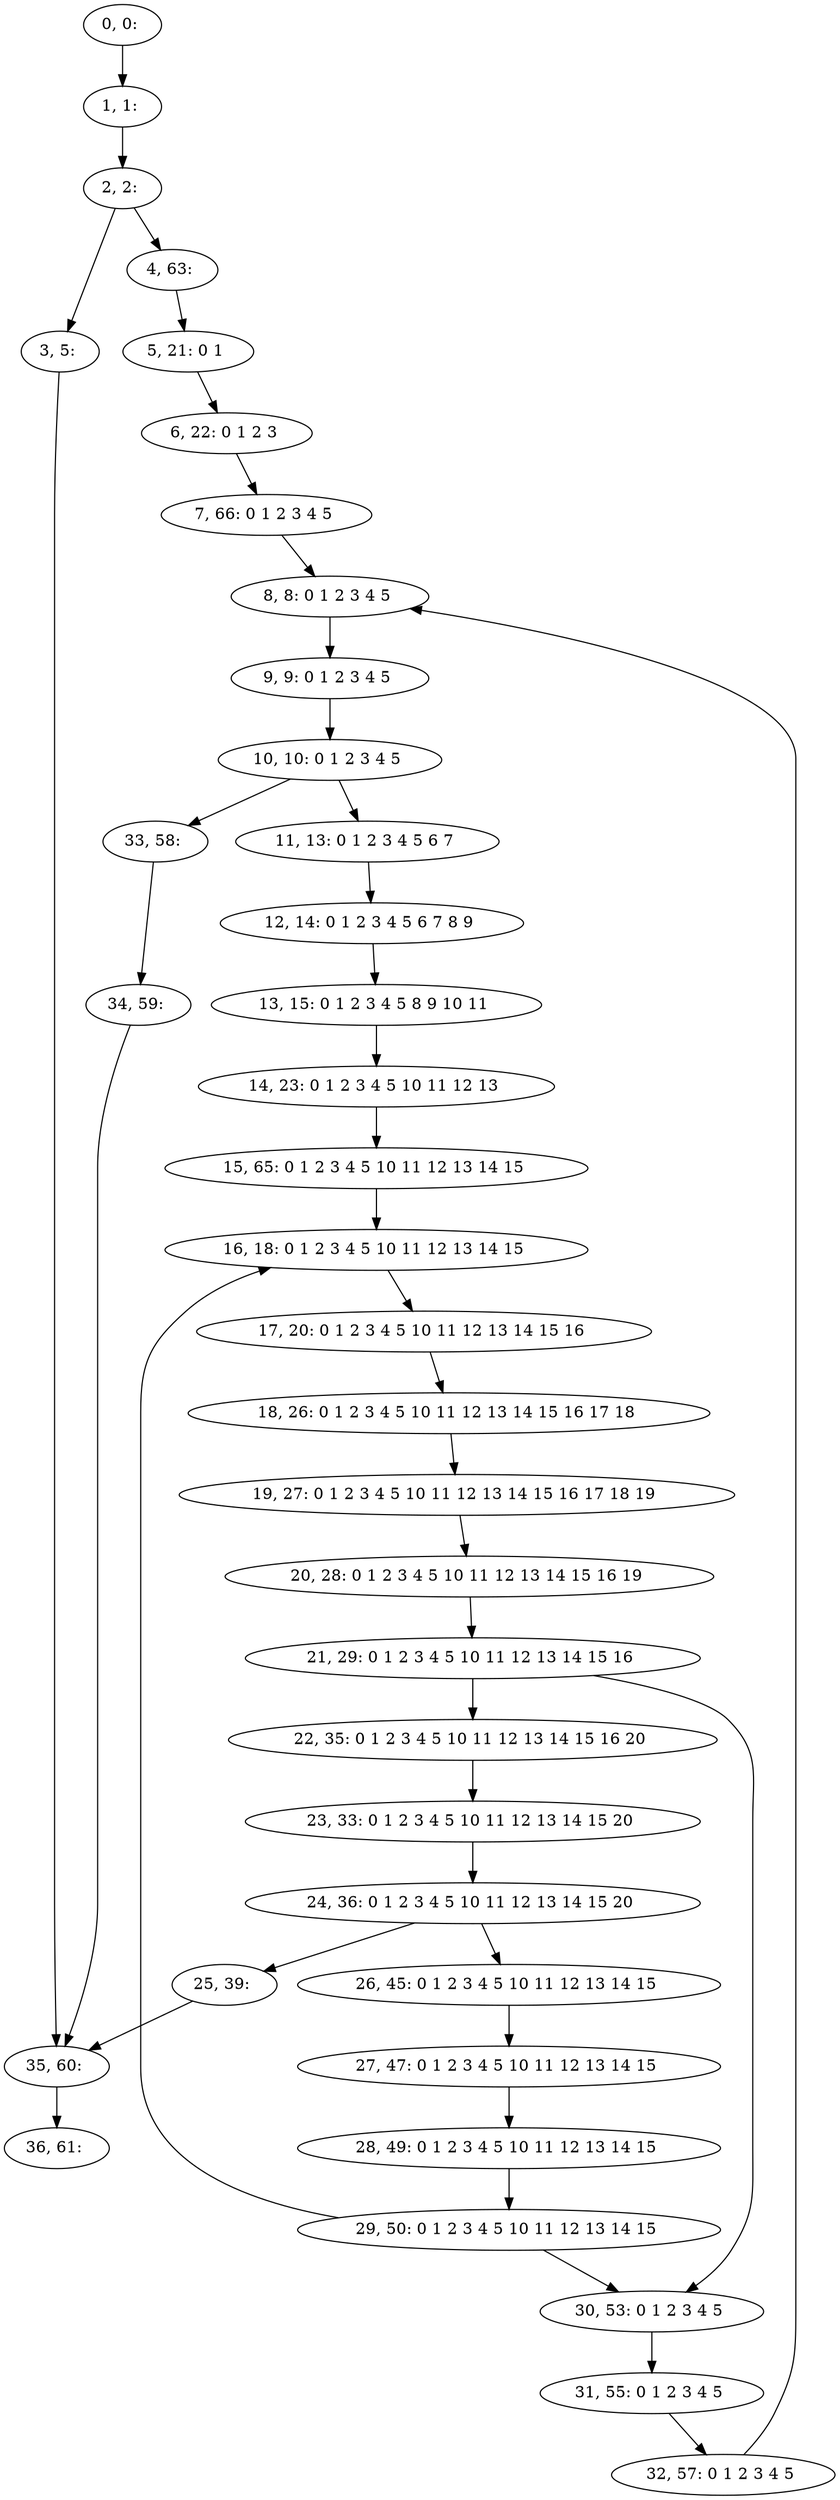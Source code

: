 digraph G {
0[label="0, 0: "];
1[label="1, 1: "];
2[label="2, 2: "];
3[label="3, 5: "];
4[label="4, 63: "];
5[label="5, 21: 0 1 "];
6[label="6, 22: 0 1 2 3 "];
7[label="7, 66: 0 1 2 3 4 5 "];
8[label="8, 8: 0 1 2 3 4 5 "];
9[label="9, 9: 0 1 2 3 4 5 "];
10[label="10, 10: 0 1 2 3 4 5 "];
11[label="11, 13: 0 1 2 3 4 5 6 7 "];
12[label="12, 14: 0 1 2 3 4 5 6 7 8 9 "];
13[label="13, 15: 0 1 2 3 4 5 8 9 10 11 "];
14[label="14, 23: 0 1 2 3 4 5 10 11 12 13 "];
15[label="15, 65: 0 1 2 3 4 5 10 11 12 13 14 15 "];
16[label="16, 18: 0 1 2 3 4 5 10 11 12 13 14 15 "];
17[label="17, 20: 0 1 2 3 4 5 10 11 12 13 14 15 16 "];
18[label="18, 26: 0 1 2 3 4 5 10 11 12 13 14 15 16 17 18 "];
19[label="19, 27: 0 1 2 3 4 5 10 11 12 13 14 15 16 17 18 19 "];
20[label="20, 28: 0 1 2 3 4 5 10 11 12 13 14 15 16 19 "];
21[label="21, 29: 0 1 2 3 4 5 10 11 12 13 14 15 16 "];
22[label="22, 35: 0 1 2 3 4 5 10 11 12 13 14 15 16 20 "];
23[label="23, 33: 0 1 2 3 4 5 10 11 12 13 14 15 20 "];
24[label="24, 36: 0 1 2 3 4 5 10 11 12 13 14 15 20 "];
25[label="25, 39: "];
26[label="26, 45: 0 1 2 3 4 5 10 11 12 13 14 15 "];
27[label="27, 47: 0 1 2 3 4 5 10 11 12 13 14 15 "];
28[label="28, 49: 0 1 2 3 4 5 10 11 12 13 14 15 "];
29[label="29, 50: 0 1 2 3 4 5 10 11 12 13 14 15 "];
30[label="30, 53: 0 1 2 3 4 5 "];
31[label="31, 55: 0 1 2 3 4 5 "];
32[label="32, 57: 0 1 2 3 4 5 "];
33[label="33, 58: "];
34[label="34, 59: "];
35[label="35, 60: "];
36[label="36, 61: "];
0->1 ;
1->2 ;
2->3 ;
2->4 ;
3->35 ;
4->5 ;
5->6 ;
6->7 ;
7->8 ;
8->9 ;
9->10 ;
10->11 ;
10->33 ;
11->12 ;
12->13 ;
13->14 ;
14->15 ;
15->16 ;
16->17 ;
17->18 ;
18->19 ;
19->20 ;
20->21 ;
21->22 ;
21->30 ;
22->23 ;
23->24 ;
24->25 ;
24->26 ;
25->35 ;
26->27 ;
27->28 ;
28->29 ;
29->30 ;
29->16 ;
30->31 ;
31->32 ;
32->8 ;
33->34 ;
34->35 ;
35->36 ;
}
